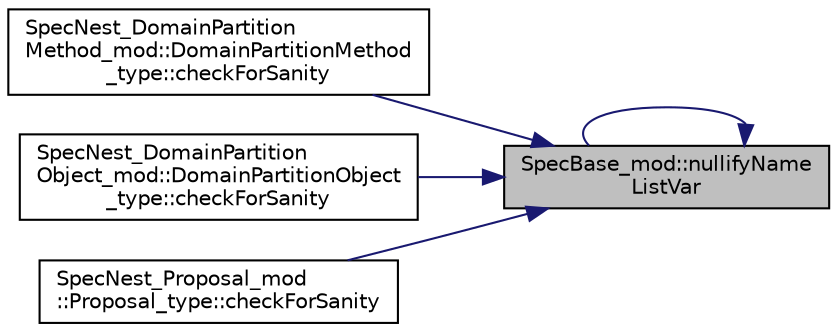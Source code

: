 digraph "SpecBase_mod::nullifyNameListVar"
{
 // LATEX_PDF_SIZE
  edge [fontname="Helvetica",fontsize="10",labelfontname="Helvetica",labelfontsize="10"];
  node [fontname="Helvetica",fontsize="10",shape=record];
  rankdir="RL";
  Node1 [label="SpecBase_mod::nullifyName\lListVar",height=0.2,width=0.4,color="black", fillcolor="grey75", style="filled", fontcolor="black",tooltip=" "];
  Node1 -> Node2 [dir="back",color="midnightblue",fontsize="10",style="solid"];
  Node2 [label="SpecNest_DomainPartition\lMethod_mod::DomainPartitionMethod\l_type::checkForSanity",height=0.2,width=0.4,color="black", fillcolor="white", style="filled",URL="$structSpecNest__DomainPartitionMethod__mod_1_1DomainPartitionMethod__type.html#a88307c6526d204204bd414a01a08424a",tooltip=" "];
  Node1 -> Node3 [dir="back",color="midnightblue",fontsize="10",style="solid"];
  Node3 [label="SpecNest_DomainPartition\lObject_mod::DomainPartitionObject\l_type::checkForSanity",height=0.2,width=0.4,color="black", fillcolor="white", style="filled",URL="$structSpecNest__DomainPartitionObject__mod_1_1DomainPartitionObject__type.html#ae50f20c76a391d3c44c76b9d33702edf",tooltip=" "];
  Node1 -> Node4 [dir="back",color="midnightblue",fontsize="10",style="solid"];
  Node4 [label="SpecNest_Proposal_mod\l::Proposal_type::checkForSanity",height=0.2,width=0.4,color="black", fillcolor="white", style="filled",URL="$structSpecNest__Proposal__mod_1_1Proposal__type.html#a8204cdc1f60157ec7cf0c6acc42019d8",tooltip=" "];
  Node1 -> Node1 [dir="back",color="midnightblue",fontsize="10",style="solid"];
}
